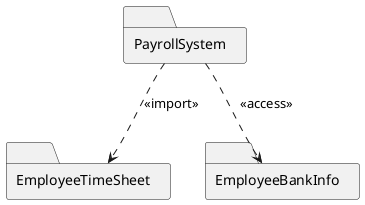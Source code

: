 @startuml
hide circle
allow_mixing
skinparam classAttributeIconSize 0

folder PayrollSystem
folder EmployeeTimeSheet
folder EmployeeBankInfo

PayrollSystem..>EmployeeBankInfo:<<access>>
PayrollSystem..>EmployeeTimeSheet:<<import>>


@enduml